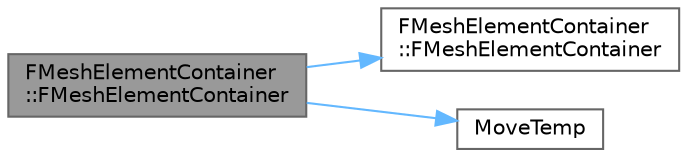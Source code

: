 digraph "FMeshElementContainer::FMeshElementContainer"
{
 // INTERACTIVE_SVG=YES
 // LATEX_PDF_SIZE
  bgcolor="transparent";
  edge [fontname=Helvetica,fontsize=10,labelfontname=Helvetica,labelfontsize=10];
  node [fontname=Helvetica,fontsize=10,shape=box,height=0.2,width=0.4];
  rankdir="LR";
  Node1 [id="Node000001",label="FMeshElementContainer\l::FMeshElementContainer",height=0.2,width=0.4,color="gray40", fillcolor="grey60", style="filled", fontcolor="black",tooltip="Move constructor which ensures that NumHoles is set correctly in the moved object."];
  Node1 -> Node2 [id="edge1_Node000001_Node000002",color="steelblue1",style="solid",tooltip=" "];
  Node2 [id="Node000002",label="FMeshElementContainer\l::FMeshElementContainer",height=0.2,width=0.4,color="grey40", fillcolor="white", style="filled",URL="$dd/daa/classFMeshElementContainer.html#ac5cda94fb4b9040459e4941cf4c7c874",tooltip=" "];
  Node1 -> Node3 [id="edge2_Node000001_Node000003",color="steelblue1",style="solid",tooltip=" "];
  Node3 [id="Node000003",label="MoveTemp",height=0.2,width=0.4,color="grey40", fillcolor="white", style="filled",URL="$d4/d24/UnrealTemplate_8h.html#ad5e6c049aeb9c9115fec514ba581dbb6",tooltip="MoveTemp will cast a reference to an rvalue reference."];
}
